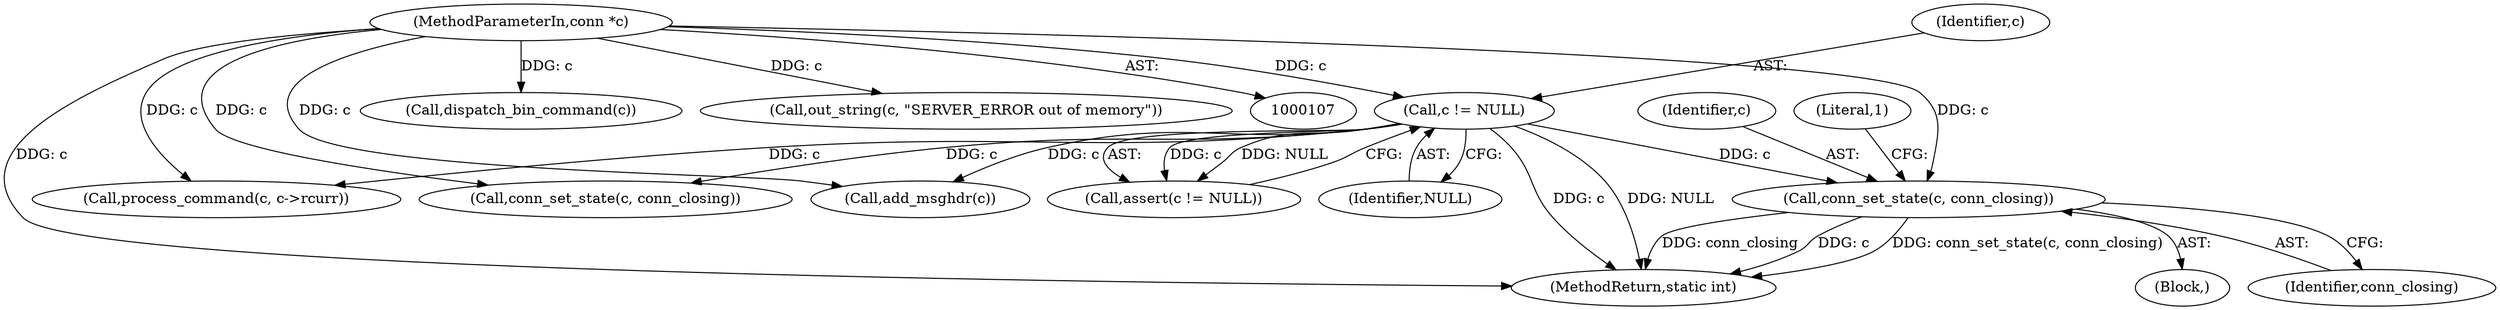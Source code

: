 digraph "0_memcached_d9cd01ede97f4145af9781d448c62a3318952719@pointer" {
"1000536" [label="(Call,conn_set_state(c, conn_closing))"];
"1000111" [label="(Call,c != NULL)"];
"1000108" [label="(MethodParameterIn,conn *c)"];
"1000537" [label="(Identifier,c)"];
"1000580" [label="(Call,process_command(c, c->rcurr))"];
"1000538" [label="(Identifier,conn_closing)"];
"1000536" [label="(Call,conn_set_state(c, conn_closing))"];
"1000405" [label="(Call,add_msghdr(c))"];
"1000613" [label="(MethodReturn,static int)"];
"1000535" [label="(Block,)"];
"1000110" [label="(Call,assert(c != NULL))"];
"1000112" [label="(Identifier,c)"];
"1000111" [label="(Call,c != NULL)"];
"1000113" [label="(Identifier,NULL)"];
"1000382" [label="(Call,conn_set_state(c, conn_closing))"];
"1000452" [label="(Call,dispatch_bin_command(c))"];
"1000409" [label="(Call,out_string(c, \"SERVER_ERROR out of memory\"))"];
"1000108" [label="(MethodParameterIn,conn *c)"];
"1000540" [label="(Literal,1)"];
"1000536" -> "1000535"  [label="AST: "];
"1000536" -> "1000538"  [label="CFG: "];
"1000537" -> "1000536"  [label="AST: "];
"1000538" -> "1000536"  [label="AST: "];
"1000540" -> "1000536"  [label="CFG: "];
"1000536" -> "1000613"  [label="DDG: conn_set_state(c, conn_closing)"];
"1000536" -> "1000613"  [label="DDG: conn_closing"];
"1000536" -> "1000613"  [label="DDG: c"];
"1000111" -> "1000536"  [label="DDG: c"];
"1000108" -> "1000536"  [label="DDG: c"];
"1000111" -> "1000110"  [label="AST: "];
"1000111" -> "1000113"  [label="CFG: "];
"1000112" -> "1000111"  [label="AST: "];
"1000113" -> "1000111"  [label="AST: "];
"1000110" -> "1000111"  [label="CFG: "];
"1000111" -> "1000613"  [label="DDG: c"];
"1000111" -> "1000613"  [label="DDG: NULL"];
"1000111" -> "1000110"  [label="DDG: c"];
"1000111" -> "1000110"  [label="DDG: NULL"];
"1000108" -> "1000111"  [label="DDG: c"];
"1000111" -> "1000382"  [label="DDG: c"];
"1000111" -> "1000405"  [label="DDG: c"];
"1000111" -> "1000580"  [label="DDG: c"];
"1000108" -> "1000107"  [label="AST: "];
"1000108" -> "1000613"  [label="DDG: c"];
"1000108" -> "1000382"  [label="DDG: c"];
"1000108" -> "1000405"  [label="DDG: c"];
"1000108" -> "1000409"  [label="DDG: c"];
"1000108" -> "1000452"  [label="DDG: c"];
"1000108" -> "1000580"  [label="DDG: c"];
}
